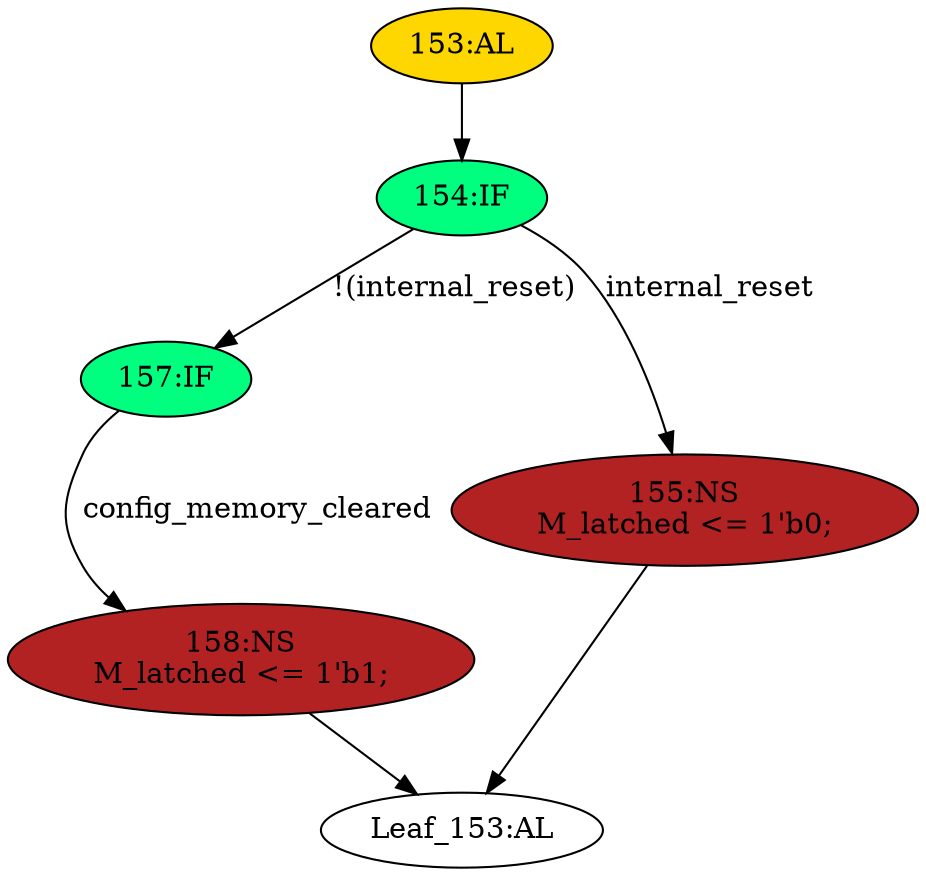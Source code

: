 strict digraph "" {
	node [label="\N"];
	"157:IF"	 [ast="<pyverilog.vparser.ast.IfStatement object at 0x7f1e4d7e2510>",
		fillcolor=springgreen,
		label="157:IF",
		statements="[]",
		style=filled,
		typ=IfStatement];
	"158:NS"	 [ast="<pyverilog.vparser.ast.NonblockingSubstitution object at 0x7f1e4d7e2490>",
		fillcolor=firebrick,
		label="158:NS
M_latched <= 1'b1;",
		statements="[<pyverilog.vparser.ast.NonblockingSubstitution object at 0x7f1e4d7e2490>]",
		style=filled,
		typ=NonblockingSubstitution];
	"157:IF" -> "158:NS"	 [cond="['config_memory_cleared']",
		label=config_memory_cleared,
		lineno=157];
	"154:IF"	 [ast="<pyverilog.vparser.ast.IfStatement object at 0x7f1e4d7e2910>",
		fillcolor=springgreen,
		label="154:IF",
		statements="[]",
		style=filled,
		typ=IfStatement];
	"154:IF" -> "157:IF"	 [cond="['internal_reset']",
		label="!(internal_reset)",
		lineno=154];
	"155:NS"	 [ast="<pyverilog.vparser.ast.NonblockingSubstitution object at 0x7f1e4d7e2950>",
		fillcolor=firebrick,
		label="155:NS
M_latched <= 1'b0;",
		statements="[<pyverilog.vparser.ast.NonblockingSubstitution object at 0x7f1e4d7e2950>]",
		style=filled,
		typ=NonblockingSubstitution];
	"154:IF" -> "155:NS"	 [cond="['internal_reset']",
		label=internal_reset,
		lineno=154];
	"Leaf_153:AL"	 [def_var="['M_latched']",
		label="Leaf_153:AL"];
	"158:NS" -> "Leaf_153:AL"	 [cond="[]",
		lineno=None];
	"153:AL"	 [ast="<pyverilog.vparser.ast.Always object at 0x7f1e4d7e2b10>",
		clk_sens=True,
		fillcolor=gold,
		label="153:AL",
		sens="['sys_clk100']",
		statements="[]",
		style=filled,
		typ=Always,
		use_var="['config_memory_cleared', 'internal_reset']"];
	"153:AL" -> "154:IF"	 [cond="[]",
		lineno=None];
	"155:NS" -> "Leaf_153:AL"	 [cond="[]",
		lineno=None];
}
